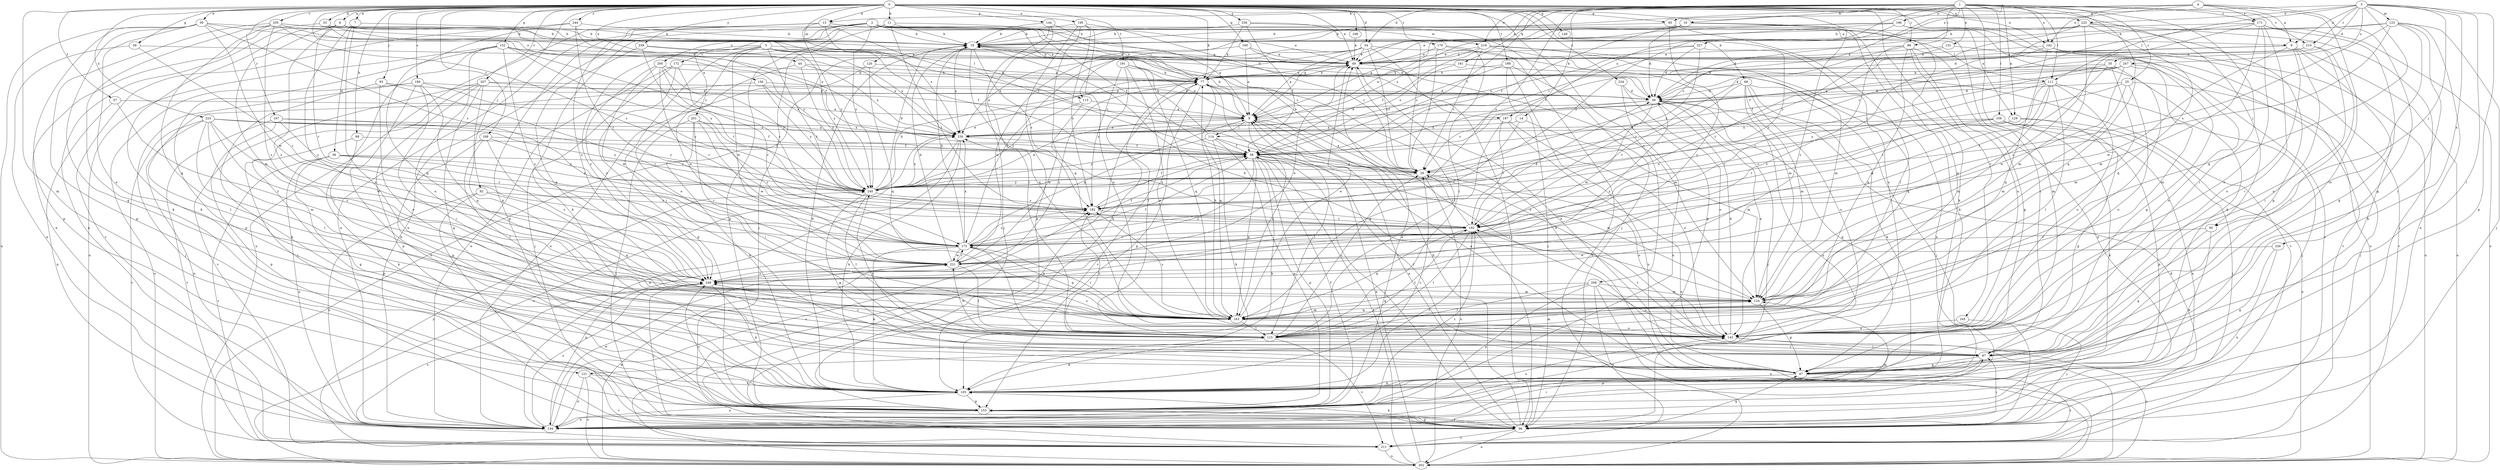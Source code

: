 strict digraph  {
0;
1;
2;
3;
4;
5;
6;
7;
8;
9;
11;
13;
14;
18;
19;
25;
29;
33;
34;
35;
36;
38;
39;
44;
49;
57;
58;
59;
65;
67;
68;
69;
77;
86;
87;
92;
93;
95;
96;
105;
108;
109;
111;
113;
114;
115;
120;
121;
123;
124;
129;
131;
134;
136;
142;
143;
144;
149;
152;
153;
160;
161;
163;
165;
167;
168;
170;
171;
172;
173;
180;
182;
188;
191;
192;
195;
196;
197;
200;
201;
202;
205;
206;
207;
210;
211;
219;
221;
223;
225;
226;
227;
230;
234;
236;
239;
240;
244;
247;
249;
0 -> 6  [label=a];
0 -> 7  [label=a];
0 -> 11  [label=b];
0 -> 13  [label=b];
0 -> 33  [label=d];
0 -> 34  [label=d];
0 -> 39  [label=e];
0 -> 44  [label=e];
0 -> 49  [label=e];
0 -> 57  [label=f];
0 -> 59  [label=g];
0 -> 65  [label=g];
0 -> 68  [label=h];
0 -> 69  [label=h];
0 -> 77  [label=h];
0 -> 86  [label=i];
0 -> 92  [label=j];
0 -> 93  [label=j];
0 -> 95  [label=j];
0 -> 105  [label=k];
0 -> 108  [label=l];
0 -> 120  [label=m];
0 -> 121  [label=m];
0 -> 129  [label=n];
0 -> 136  [label=o];
0 -> 142  [label=o];
0 -> 144  [label=p];
0 -> 149  [label=p];
0 -> 152  [label=p];
0 -> 160  [label=q];
0 -> 165  [label=r];
0 -> 167  [label=r];
0 -> 168  [label=r];
0 -> 170  [label=r];
0 -> 180  [label=s];
0 -> 188  [label=t];
0 -> 191  [label=t];
0 -> 195  [label=u];
0 -> 205  [label=v];
0 -> 206  [label=v];
0 -> 207  [label=v];
0 -> 223  [label=x];
0 -> 225  [label=x];
0 -> 234  [label=y];
0 -> 236  [label=y];
0 -> 239  [label=y];
0 -> 244  [label=z];
1 -> 13  [label=b];
1 -> 14  [label=b];
1 -> 18  [label=b];
1 -> 25  [label=c];
1 -> 29  [label=c];
1 -> 34  [label=d];
1 -> 58  [label=f];
1 -> 86  [label=i];
1 -> 87  [label=i];
1 -> 109  [label=l];
1 -> 111  [label=l];
1 -> 121  [label=m];
1 -> 129  [label=n];
1 -> 131  [label=n];
1 -> 142  [label=o];
1 -> 161  [label=q];
1 -> 163  [label=q];
1 -> 171  [label=r];
1 -> 182  [label=s];
1 -> 196  [label=u];
1 -> 197  [label=u];
1 -> 210  [label=v];
1 -> 219  [label=w];
2 -> 19  [label=b];
2 -> 29  [label=c];
2 -> 58  [label=f];
2 -> 105  [label=k];
2 -> 111  [label=l];
2 -> 134  [label=n];
2 -> 197  [label=u];
2 -> 200  [label=u];
2 -> 201  [label=u];
2 -> 202  [label=u];
2 -> 219  [label=w];
2 -> 240  [label=y];
3 -> 8  [label=a];
3 -> 35  [label=d];
3 -> 65  [label=g];
3 -> 87  [label=i];
3 -> 95  [label=j];
3 -> 111  [label=l];
3 -> 123  [label=m];
3 -> 153  [label=p];
3 -> 163  [label=q];
3 -> 210  [label=v];
3 -> 225  [label=x];
3 -> 226  [label=x];
3 -> 247  [label=z];
4 -> 8  [label=a];
4 -> 49  [label=e];
4 -> 67  [label=g];
4 -> 87  [label=i];
4 -> 113  [label=l];
4 -> 142  [label=o];
4 -> 171  [label=r];
4 -> 227  [label=x];
5 -> 29  [label=c];
5 -> 49  [label=e];
5 -> 58  [label=f];
5 -> 87  [label=i];
5 -> 143  [label=o];
5 -> 172  [label=r];
5 -> 192  [label=t];
5 -> 221  [label=w];
5 -> 230  [label=x];
5 -> 249  [label=z];
6 -> 19  [label=b];
6 -> 49  [label=e];
6 -> 105  [label=k];
6 -> 113  [label=l];
6 -> 124  [label=m];
6 -> 134  [label=n];
6 -> 173  [label=r];
6 -> 249  [label=z];
7 -> 19  [label=b];
7 -> 36  [label=d];
7 -> 143  [label=o];
7 -> 249  [label=z];
8 -> 49  [label=e];
8 -> 58  [label=f];
8 -> 87  [label=i];
8 -> 105  [label=k];
8 -> 114  [label=l];
8 -> 143  [label=o];
8 -> 202  [label=u];
8 -> 221  [label=w];
9 -> 19  [label=b];
9 -> 87  [label=i];
9 -> 114  [label=l];
9 -> 163  [label=q];
9 -> 230  [label=x];
11 -> 19  [label=b];
11 -> 77  [label=h];
11 -> 96  [label=j];
11 -> 153  [label=p];
11 -> 192  [label=t];
13 -> 8  [label=a];
13 -> 58  [label=f];
13 -> 77  [label=h];
13 -> 134  [label=n];
13 -> 153  [label=p];
13 -> 230  [label=x];
13 -> 240  [label=y];
13 -> 249  [label=z];
14 -> 124  [label=m];
14 -> 173  [label=r];
14 -> 230  [label=x];
18 -> 9  [label=a];
18 -> 19  [label=b];
18 -> 38  [label=d];
18 -> 58  [label=f];
18 -> 87  [label=i];
18 -> 163  [label=q];
18 -> 230  [label=x];
18 -> 249  [label=z];
19 -> 49  [label=e];
19 -> 163  [label=q];
19 -> 182  [label=s];
19 -> 202  [label=u];
19 -> 230  [label=x];
25 -> 38  [label=d];
25 -> 96  [label=j];
25 -> 124  [label=m];
25 -> 143  [label=o];
25 -> 240  [label=y];
29 -> 9  [label=a];
29 -> 19  [label=b];
29 -> 143  [label=o];
29 -> 202  [label=u];
29 -> 240  [label=y];
33 -> 19  [label=b];
33 -> 134  [label=n];
33 -> 230  [label=x];
33 -> 240  [label=y];
34 -> 9  [label=a];
34 -> 29  [label=c];
34 -> 49  [label=e];
34 -> 96  [label=j];
34 -> 105  [label=k];
34 -> 173  [label=r];
34 -> 202  [label=u];
34 -> 230  [label=x];
35 -> 29  [label=c];
35 -> 77  [label=h];
35 -> 115  [label=l];
35 -> 124  [label=m];
35 -> 192  [label=t];
36 -> 29  [label=c];
36 -> 67  [label=g];
36 -> 134  [label=n];
36 -> 173  [label=r];
36 -> 211  [label=v];
36 -> 240  [label=y];
38 -> 9  [label=a];
38 -> 29  [label=c];
38 -> 67  [label=g];
38 -> 96  [label=j];
38 -> 143  [label=o];
38 -> 221  [label=w];
38 -> 249  [label=z];
39 -> 19  [label=b];
39 -> 49  [label=e];
39 -> 67  [label=g];
39 -> 143  [label=o];
39 -> 153  [label=p];
39 -> 182  [label=s];
39 -> 202  [label=u];
39 -> 221  [label=w];
44 -> 77  [label=h];
44 -> 221  [label=w];
44 -> 230  [label=x];
44 -> 240  [label=y];
49 -> 77  [label=h];
49 -> 115  [label=l];
49 -> 124  [label=m];
57 -> 9  [label=a];
57 -> 134  [label=n];
57 -> 249  [label=z];
58 -> 29  [label=c];
58 -> 96  [label=j];
58 -> 105  [label=k];
58 -> 124  [label=m];
58 -> 153  [label=p];
58 -> 163  [label=q];
58 -> 249  [label=z];
59 -> 49  [label=e];
59 -> 134  [label=n];
59 -> 173  [label=r];
65 -> 19  [label=b];
65 -> 105  [label=k];
65 -> 115  [label=l];
65 -> 249  [label=z];
67 -> 9  [label=a];
67 -> 49  [label=e];
67 -> 58  [label=f];
67 -> 77  [label=h];
67 -> 105  [label=k];
67 -> 211  [label=v];
68 -> 58  [label=f];
68 -> 105  [label=k];
68 -> 153  [label=p];
69 -> 38  [label=d];
69 -> 96  [label=j];
69 -> 105  [label=k];
69 -> 124  [label=m];
69 -> 134  [label=n];
69 -> 143  [label=o];
69 -> 192  [label=t];
77 -> 38  [label=d];
77 -> 143  [label=o];
77 -> 153  [label=p];
77 -> 163  [label=q];
77 -> 211  [label=v];
77 -> 249  [label=z];
86 -> 49  [label=e];
86 -> 67  [label=g];
86 -> 134  [label=n];
86 -> 143  [label=o];
86 -> 163  [label=q];
86 -> 192  [label=t];
86 -> 249  [label=z];
87 -> 67  [label=g];
87 -> 153  [label=p];
87 -> 240  [label=y];
92 -> 96  [label=j];
92 -> 134  [label=n];
92 -> 163  [label=q];
92 -> 182  [label=s];
93 -> 38  [label=d];
93 -> 105  [label=k];
93 -> 143  [label=o];
93 -> 173  [label=r];
95 -> 67  [label=g];
95 -> 105  [label=k];
95 -> 173  [label=r];
96 -> 9  [label=a];
96 -> 67  [label=g];
96 -> 77  [label=h];
96 -> 87  [label=i];
96 -> 105  [label=k];
96 -> 153  [label=p];
96 -> 192  [label=t];
96 -> 202  [label=u];
96 -> 211  [label=v];
105 -> 19  [label=b];
105 -> 29  [label=c];
105 -> 134  [label=n];
105 -> 153  [label=p];
105 -> 192  [label=t];
108 -> 49  [label=e];
109 -> 96  [label=j];
109 -> 105  [label=k];
109 -> 134  [label=n];
109 -> 153  [label=p];
109 -> 182  [label=s];
109 -> 192  [label=t];
109 -> 230  [label=x];
111 -> 38  [label=d];
111 -> 96  [label=j];
111 -> 115  [label=l];
111 -> 124  [label=m];
111 -> 143  [label=o];
111 -> 173  [label=r];
111 -> 192  [label=t];
111 -> 221  [label=w];
113 -> 9  [label=a];
113 -> 221  [label=w];
113 -> 240  [label=y];
114 -> 19  [label=b];
114 -> 58  [label=f];
114 -> 105  [label=k];
114 -> 115  [label=l];
114 -> 153  [label=p];
114 -> 240  [label=y];
115 -> 29  [label=c];
115 -> 87  [label=i];
115 -> 105  [label=k];
115 -> 124  [label=m];
115 -> 182  [label=s];
115 -> 192  [label=t];
115 -> 211  [label=v];
115 -> 221  [label=w];
115 -> 249  [label=z];
120 -> 77  [label=h];
120 -> 134  [label=n];
120 -> 163  [label=q];
121 -> 105  [label=k];
121 -> 134  [label=n];
121 -> 202  [label=u];
121 -> 211  [label=v];
123 -> 19  [label=b];
123 -> 38  [label=d];
123 -> 87  [label=i];
123 -> 96  [label=j];
123 -> 134  [label=n];
123 -> 143  [label=o];
123 -> 173  [label=r];
123 -> 182  [label=s];
124 -> 19  [label=b];
124 -> 67  [label=g];
124 -> 163  [label=q];
129 -> 67  [label=g];
129 -> 182  [label=s];
129 -> 202  [label=u];
129 -> 230  [label=x];
131 -> 49  [label=e];
131 -> 192  [label=t];
131 -> 211  [label=v];
134 -> 87  [label=i];
134 -> 124  [label=m];
134 -> 182  [label=s];
134 -> 221  [label=w];
134 -> 249  [label=z];
136 -> 38  [label=d];
136 -> 115  [label=l];
136 -> 230  [label=x];
136 -> 240  [label=y];
142 -> 49  [label=e];
142 -> 67  [label=g];
142 -> 163  [label=q];
142 -> 173  [label=r];
142 -> 202  [label=u];
142 -> 211  [label=v];
143 -> 38  [label=d];
143 -> 87  [label=i];
143 -> 192  [label=t];
143 -> 202  [label=u];
144 -> 9  [label=a];
144 -> 19  [label=b];
144 -> 96  [label=j];
144 -> 115  [label=l];
149 -> 143  [label=o];
152 -> 49  [label=e];
152 -> 87  [label=i];
152 -> 143  [label=o];
152 -> 153  [label=p];
152 -> 202  [label=u];
152 -> 230  [label=x];
152 -> 240  [label=y];
152 -> 249  [label=z];
153 -> 49  [label=e];
153 -> 58  [label=f];
153 -> 96  [label=j];
153 -> 134  [label=n];
153 -> 143  [label=o];
153 -> 192  [label=t];
153 -> 249  [label=z];
160 -> 9  [label=a];
160 -> 38  [label=d];
160 -> 49  [label=e];
160 -> 221  [label=w];
161 -> 77  [label=h];
161 -> 163  [label=q];
161 -> 230  [label=x];
163 -> 49  [label=e];
163 -> 77  [label=h];
163 -> 115  [label=l];
163 -> 124  [label=m];
163 -> 143  [label=o];
163 -> 173  [label=r];
163 -> 182  [label=s];
163 -> 249  [label=z];
165 -> 96  [label=j];
165 -> 143  [label=o];
167 -> 153  [label=p];
167 -> 173  [label=r];
167 -> 211  [label=v];
167 -> 230  [label=x];
167 -> 240  [label=y];
168 -> 58  [label=f];
168 -> 67  [label=g];
168 -> 115  [label=l];
168 -> 240  [label=y];
168 -> 249  [label=z];
170 -> 29  [label=c];
170 -> 49  [label=e];
170 -> 115  [label=l];
170 -> 124  [label=m];
171 -> 19  [label=b];
171 -> 29  [label=c];
171 -> 67  [label=g];
171 -> 87  [label=i];
171 -> 124  [label=m];
171 -> 143  [label=o];
171 -> 202  [label=u];
171 -> 249  [label=z];
172 -> 77  [label=h];
172 -> 96  [label=j];
172 -> 134  [label=n];
172 -> 153  [label=p];
172 -> 173  [label=r];
173 -> 9  [label=a];
173 -> 19  [label=b];
173 -> 58  [label=f];
173 -> 105  [label=k];
173 -> 115  [label=l];
173 -> 134  [label=n];
173 -> 163  [label=q];
173 -> 182  [label=s];
173 -> 221  [label=w];
173 -> 230  [label=x];
180 -> 38  [label=d];
180 -> 87  [label=i];
180 -> 96  [label=j];
180 -> 105  [label=k];
180 -> 163  [label=q];
180 -> 202  [label=u];
180 -> 240  [label=y];
182 -> 58  [label=f];
182 -> 192  [label=t];
188 -> 58  [label=f];
188 -> 67  [label=g];
188 -> 77  [label=h];
188 -> 96  [label=j];
188 -> 202  [label=u];
191 -> 9  [label=a];
191 -> 77  [label=h];
191 -> 115  [label=l];
191 -> 143  [label=o];
191 -> 163  [label=q];
191 -> 182  [label=s];
192 -> 29  [label=c];
192 -> 38  [label=d];
192 -> 115  [label=l];
192 -> 163  [label=q];
192 -> 173  [label=r];
192 -> 230  [label=x];
195 -> 19  [label=b];
195 -> 29  [label=c];
195 -> 143  [label=o];
195 -> 153  [label=p];
195 -> 163  [label=q];
195 -> 182  [label=s];
196 -> 9  [label=a];
196 -> 19  [label=b];
196 -> 49  [label=e];
196 -> 105  [label=k];
196 -> 202  [label=u];
196 -> 211  [label=v];
196 -> 240  [label=y];
197 -> 143  [label=o];
197 -> 163  [label=q];
197 -> 192  [label=t];
197 -> 202  [label=u];
197 -> 230  [label=x];
200 -> 77  [label=h];
200 -> 173  [label=r];
200 -> 182  [label=s];
200 -> 221  [label=w];
200 -> 240  [label=y];
200 -> 249  [label=z];
201 -> 87  [label=i];
201 -> 96  [label=j];
201 -> 105  [label=k];
201 -> 173  [label=r];
201 -> 221  [label=w];
201 -> 230  [label=x];
202 -> 9  [label=a];
202 -> 58  [label=f];
202 -> 77  [label=h];
202 -> 221  [label=w];
205 -> 19  [label=b];
205 -> 29  [label=c];
205 -> 38  [label=d];
205 -> 105  [label=k];
205 -> 153  [label=p];
205 -> 163  [label=q];
205 -> 182  [label=s];
205 -> 249  [label=z];
206 -> 115  [label=l];
206 -> 124  [label=m];
206 -> 143  [label=o];
206 -> 153  [label=p];
206 -> 163  [label=q];
206 -> 202  [label=u];
206 -> 211  [label=v];
207 -> 9  [label=a];
207 -> 38  [label=d];
207 -> 67  [label=g];
207 -> 96  [label=j];
207 -> 153  [label=p];
207 -> 163  [label=q];
207 -> 211  [label=v];
210 -> 49  [label=e];
210 -> 58  [label=f];
210 -> 87  [label=i];
210 -> 143  [label=o];
211 -> 38  [label=d];
211 -> 202  [label=u];
211 -> 240  [label=y];
211 -> 249  [label=z];
219 -> 9  [label=a];
219 -> 29  [label=c];
219 -> 49  [label=e];
219 -> 58  [label=f];
219 -> 124  [label=m];
219 -> 134  [label=n];
219 -> 211  [label=v];
221 -> 19  [label=b];
221 -> 58  [label=f];
221 -> 115  [label=l];
221 -> 173  [label=r];
221 -> 249  [label=z];
223 -> 58  [label=f];
223 -> 115  [label=l];
223 -> 124  [label=m];
223 -> 134  [label=n];
223 -> 211  [label=v];
223 -> 221  [label=w];
223 -> 230  [label=x];
223 -> 240  [label=y];
223 -> 249  [label=z];
225 -> 19  [label=b];
225 -> 38  [label=d];
225 -> 67  [label=g];
225 -> 96  [label=j];
225 -> 124  [label=m];
225 -> 163  [label=q];
225 -> 240  [label=y];
226 -> 67  [label=g];
226 -> 134  [label=n];
226 -> 221  [label=w];
227 -> 38  [label=d];
227 -> 49  [label=e];
227 -> 182  [label=s];
227 -> 230  [label=x];
227 -> 240  [label=y];
230 -> 58  [label=f];
230 -> 105  [label=k];
230 -> 134  [label=n];
230 -> 202  [label=u];
234 -> 38  [label=d];
234 -> 134  [label=n];
234 -> 143  [label=o];
236 -> 19  [label=b];
236 -> 29  [label=c];
236 -> 58  [label=f];
236 -> 77  [label=h];
236 -> 96  [label=j];
239 -> 49  [label=e];
239 -> 163  [label=q];
239 -> 192  [label=t];
239 -> 240  [label=y];
240 -> 9  [label=a];
240 -> 19  [label=b];
240 -> 49  [label=e];
240 -> 58  [label=f];
240 -> 67  [label=g];
240 -> 77  [label=h];
240 -> 115  [label=l];
240 -> 182  [label=s];
240 -> 230  [label=x];
244 -> 19  [label=b];
244 -> 58  [label=f];
244 -> 163  [label=q];
244 -> 192  [label=t];
244 -> 211  [label=v];
247 -> 9  [label=a];
247 -> 38  [label=d];
247 -> 58  [label=f];
247 -> 77  [label=h];
247 -> 124  [label=m];
247 -> 143  [label=o];
247 -> 221  [label=w];
249 -> 49  [label=e];
249 -> 96  [label=j];
249 -> 105  [label=k];
249 -> 124  [label=m];
}
